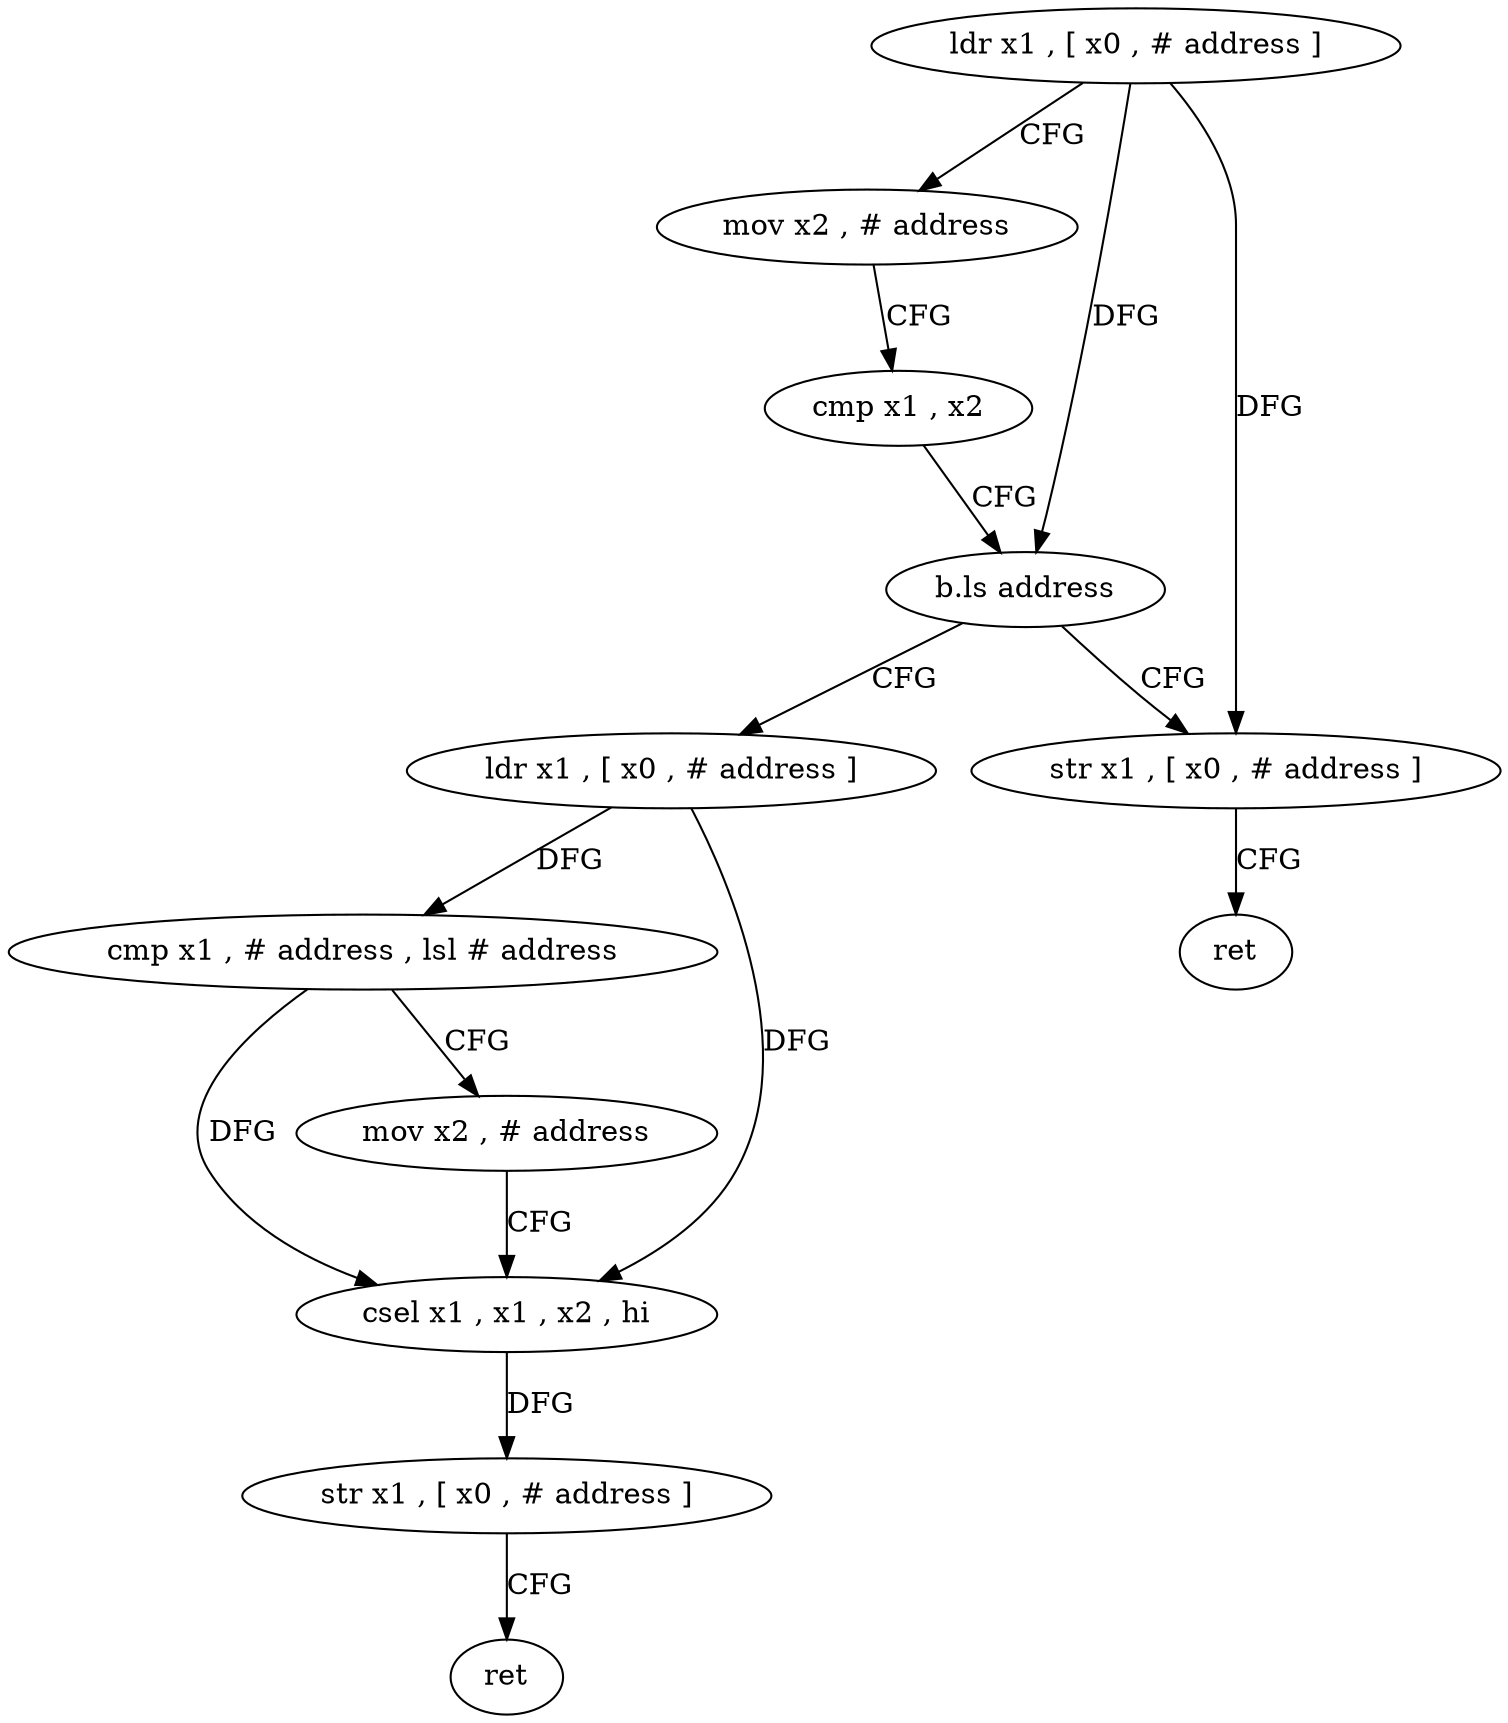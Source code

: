 digraph "func" {
"4261568" [label = "ldr x1 , [ x0 , # address ]" ]
"4261572" [label = "mov x2 , # address" ]
"4261576" [label = "cmp x1 , x2" ]
"4261580" [label = "b.ls address" ]
"4261608" [label = "str x1 , [ x0 , # address ]" ]
"4261584" [label = "ldr x1 , [ x0 , # address ]" ]
"4261612" [label = "ret" ]
"4261588" [label = "cmp x1 , # address , lsl # address" ]
"4261592" [label = "mov x2 , # address" ]
"4261596" [label = "csel x1 , x1 , x2 , hi" ]
"4261600" [label = "str x1 , [ x0 , # address ]" ]
"4261604" [label = "ret" ]
"4261568" -> "4261572" [ label = "CFG" ]
"4261568" -> "4261580" [ label = "DFG" ]
"4261568" -> "4261608" [ label = "DFG" ]
"4261572" -> "4261576" [ label = "CFG" ]
"4261576" -> "4261580" [ label = "CFG" ]
"4261580" -> "4261608" [ label = "CFG" ]
"4261580" -> "4261584" [ label = "CFG" ]
"4261608" -> "4261612" [ label = "CFG" ]
"4261584" -> "4261588" [ label = "DFG" ]
"4261584" -> "4261596" [ label = "DFG" ]
"4261588" -> "4261592" [ label = "CFG" ]
"4261588" -> "4261596" [ label = "DFG" ]
"4261592" -> "4261596" [ label = "CFG" ]
"4261596" -> "4261600" [ label = "DFG" ]
"4261600" -> "4261604" [ label = "CFG" ]
}
